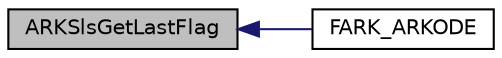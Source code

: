 digraph "ARKSlsGetLastFlag"
{
  edge [fontname="Helvetica",fontsize="10",labelfontname="Helvetica",labelfontsize="10"];
  node [fontname="Helvetica",fontsize="10",shape=record];
  rankdir="LR";
  Node1 [label="ARKSlsGetLastFlag",height=0.2,width=0.4,color="black", fillcolor="grey75", style="filled", fontcolor="black"];
  Node1 -> Node2 [dir="back",color="midnightblue",fontsize="10",style="solid",fontname="Helvetica"];
  Node2 [label="FARK_ARKODE",height=0.2,width=0.4,color="black", fillcolor="white", style="filled",URL="$d7/d4c/farkode_8h.html#ac9c8f63ea57a3208888249408ed83735"];
}
